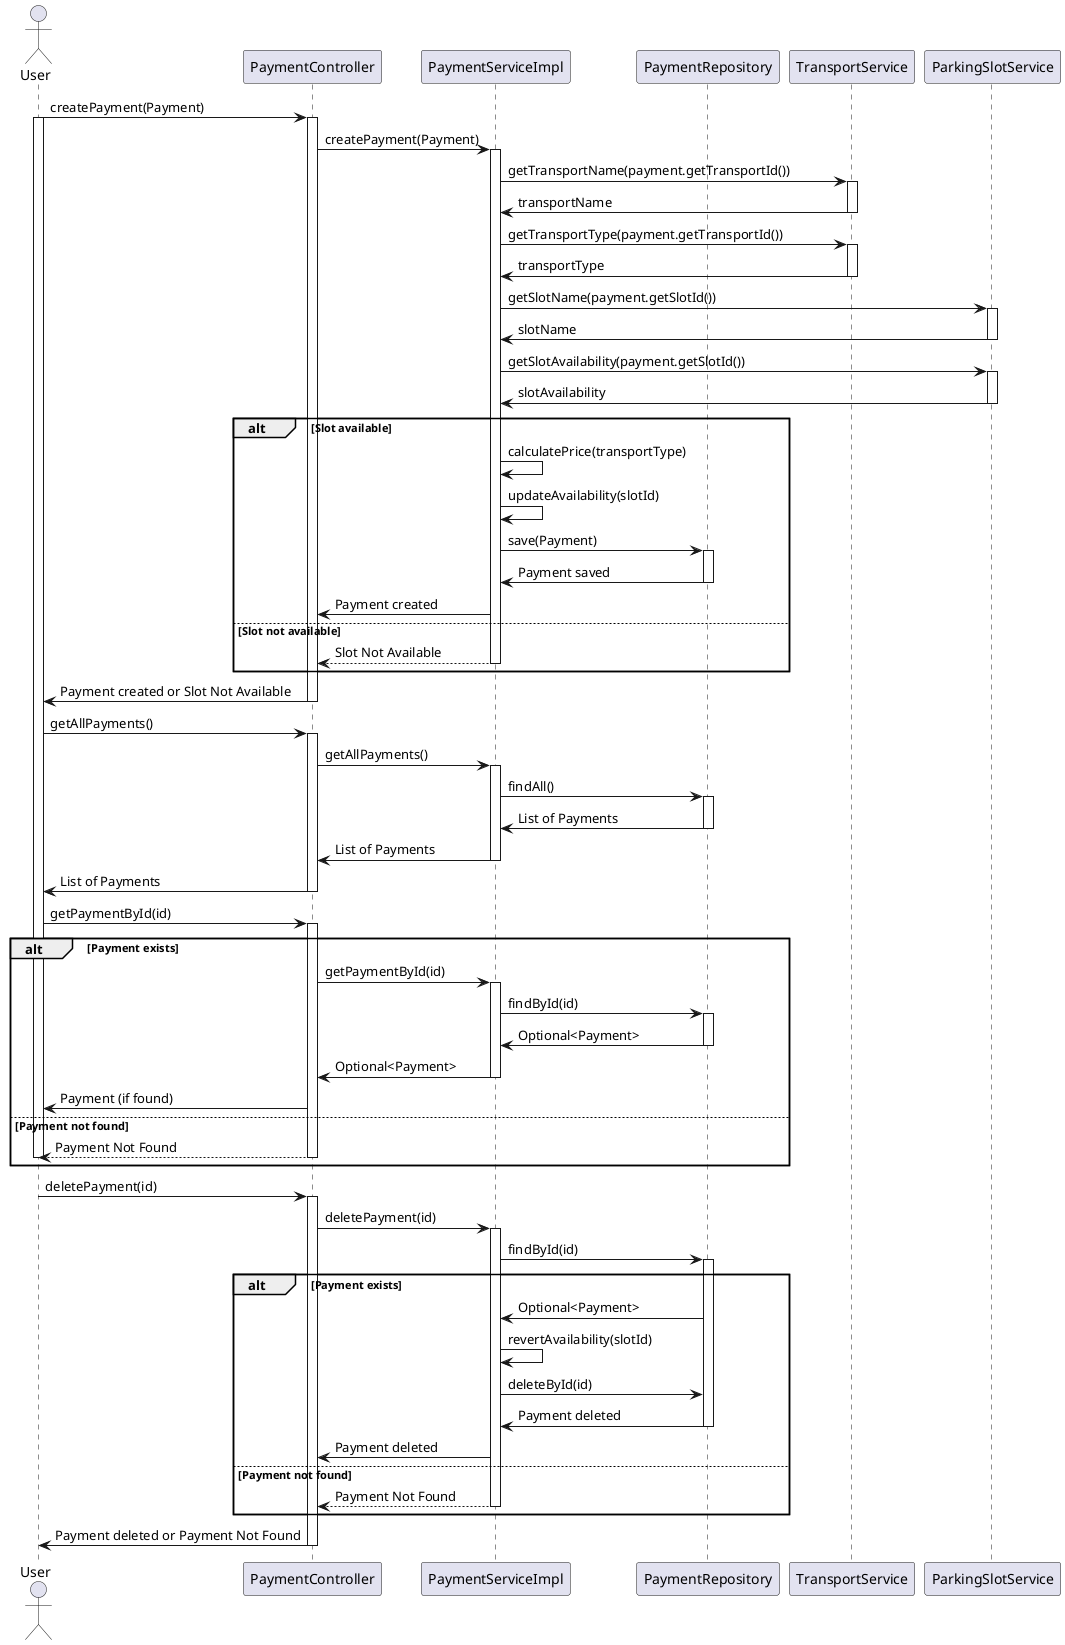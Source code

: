 @startuml

actor User
participant PaymentController
participant PaymentServiceImpl
participant PaymentRepository
participant TransportService
participant ParkingSlotService

User -> PaymentController: createPayment(Payment)
activate PaymentController
activate User
PaymentController -> PaymentServiceImpl: createPayment(Payment)
activate PaymentServiceImpl

PaymentServiceImpl -> TransportService: getTransportName(payment.getTransportId())
activate TransportService
TransportService -> PaymentServiceImpl: transportName
deactivate TransportService

PaymentServiceImpl -> TransportService: getTransportType(payment.getTransportId())
activate TransportService
TransportService -> PaymentServiceImpl: transportType
deactivate TransportService

PaymentServiceImpl -> ParkingSlotService: getSlotName(payment.getSlotId())
activate ParkingSlotService
ParkingSlotService -> PaymentServiceImpl: slotName
deactivate ParkingSlotService

PaymentServiceImpl -> ParkingSlotService: getSlotAvailability(payment.getSlotId())
activate ParkingSlotService
ParkingSlotService -> PaymentServiceImpl: slotAvailability
deactivate ParkingSlotService

alt Slot available
    PaymentServiceImpl -> PaymentServiceImpl: calculatePrice(transportType)
    PaymentServiceImpl -> PaymentServiceImpl: updateAvailability(slotId)

    PaymentServiceImpl -> PaymentRepository: save(Payment)
    activate PaymentRepository
    PaymentRepository -> PaymentServiceImpl: Payment saved
    deactivate PaymentRepository

    PaymentServiceImpl -> PaymentController: Payment created
else Slot not available
    PaymentServiceImpl --> PaymentController: Slot Not Available
    deactivate PaymentServiceImpl
end

PaymentController -> User: Payment created or Slot Not Available
deactivate PaymentController

User -> PaymentController: getAllPayments()
activate PaymentController
PaymentController -> PaymentServiceImpl: getAllPayments()
activate PaymentServiceImpl
PaymentServiceImpl -> PaymentRepository: findAll()
activate PaymentRepository
PaymentRepository -> PaymentServiceImpl: List of Payments
deactivate PaymentRepository
PaymentServiceImpl -> PaymentController: List of Payments
deactivate PaymentServiceImpl
PaymentController -> User: List of Payments
deactivate PaymentController

User -> PaymentController: getPaymentById(id)
activate PaymentController
alt Payment exists
    PaymentController -> PaymentServiceImpl: getPaymentById(id)
    activate PaymentServiceImpl
    PaymentServiceImpl -> PaymentRepository: findById(id)
    activate PaymentRepository
    PaymentRepository -> PaymentServiceImpl: Optional<Payment>
    deactivate PaymentRepository
    PaymentServiceImpl -> PaymentController: Optional<Payment>
    deactivate PaymentServiceImpl
    PaymentController -> User: Payment (if found)
else Payment not found
    PaymentController --> User: Payment Not Found
    deactivate PaymentController
    deactivate User
end

User -> PaymentController: deletePayment(id)
activate PaymentController
PaymentController -> PaymentServiceImpl: deletePayment(id)
activate PaymentServiceImpl
PaymentServiceImpl -> PaymentRepository: findById(id)
activate PaymentRepository
alt Payment exists
    PaymentRepository -> PaymentServiceImpl: Optional<Payment>
    PaymentServiceImpl -> PaymentServiceImpl: revertAvailability(slotId)
    PaymentServiceImpl -> PaymentRepository: deleteById(id)
    PaymentRepository -> PaymentServiceImpl: Payment deleted
    deactivate PaymentRepository
    PaymentServiceImpl -> PaymentController: Payment deleted
else Payment not found
    PaymentServiceImpl --> PaymentController: Payment Not Found
    deactivate PaymentRepository
    deactivate PaymentServiceImpl
end
PaymentController -> User: Payment deleted or Payment Not Found
deactivate PaymentController

@enduml
